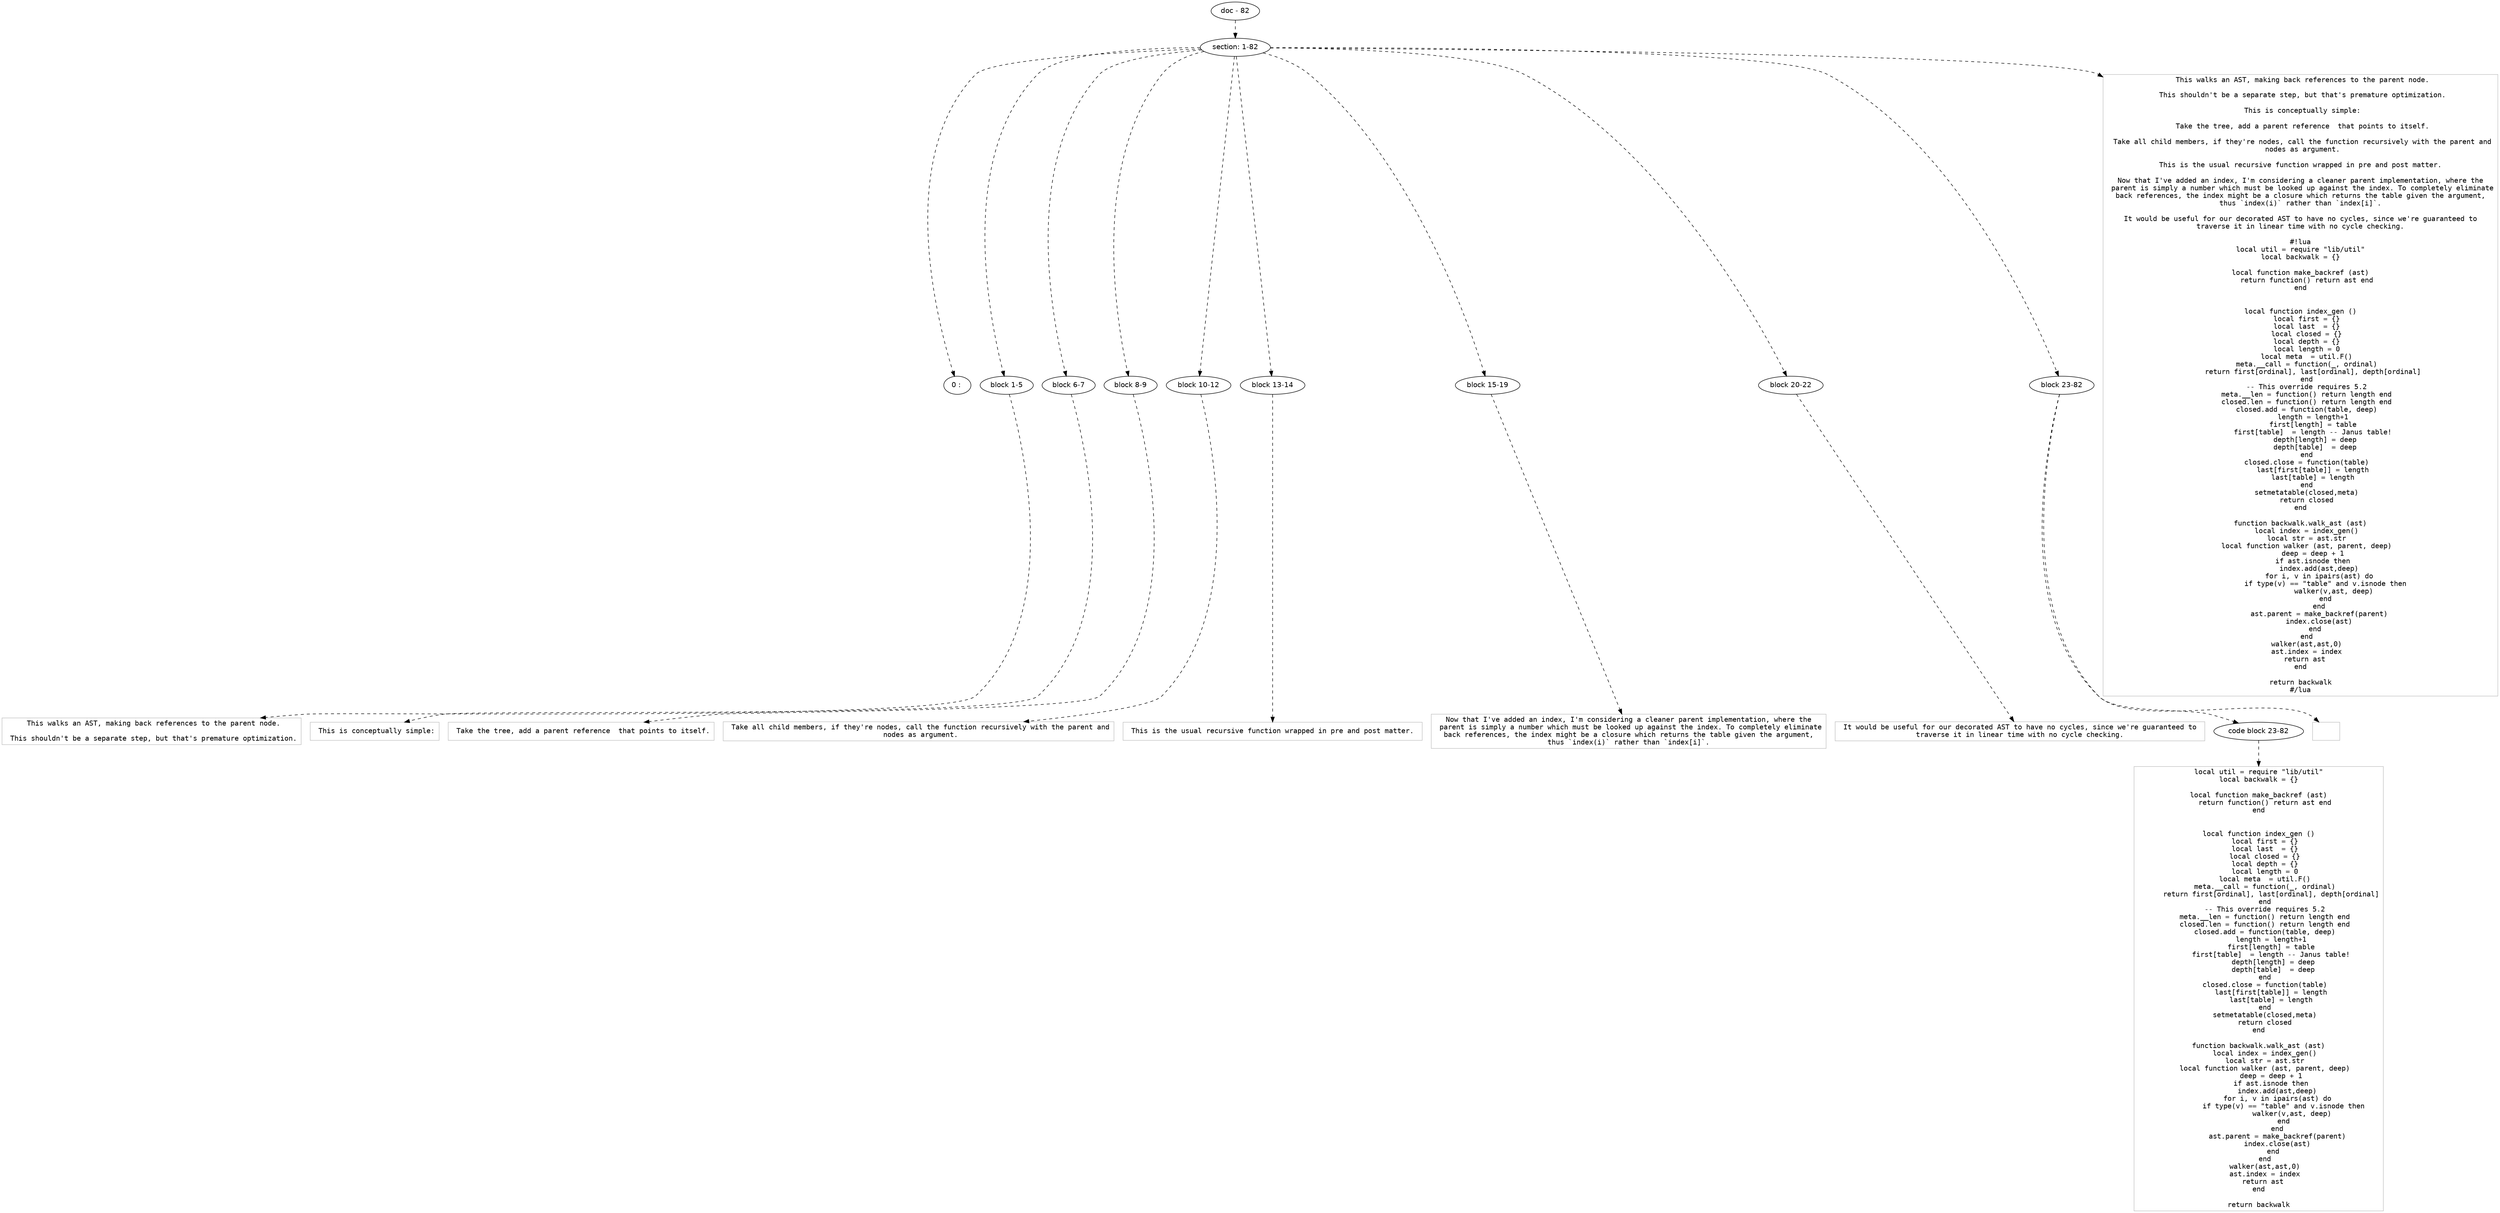 digraph hierarchy {

node [fontname=Helvetica]
edge [style=dashed]

doc_0 [label="doc - 82"]


doc_0 -> { section_1}
{rank=same; section_1}

section_1 [label="section: 1-82"]


section_1 -> { header_2 block_3 block_4 block_5 block_6 block_7 block_8 block_9 block_10}
{rank=same; header_2 block_3 block_4 block_5 block_6 block_7 block_8 block_9 block_10}

header_2 [label="0 : "]

block_3 [label="block 1-5"]

block_4 [label="block 6-7"]

block_5 [label="block 8-9"]

block_6 [label="block 10-12"]

block_7 [label="block 13-14"]

block_8 [label="block 15-19"]

block_9 [label="block 20-22"]

block_10 [label="block 23-82"]


block_3 -> leaf_11
leaf_11  [color=Gray,shape=rectangle,fontname=Inconsolata,label=" This walks an AST, making back references to the parent node.
 
 This shouldn't be a separate step, but that's premature optimization.
"]
block_4 -> leaf_12
leaf_12  [color=Gray,shape=rectangle,fontname=Inconsolata,label=" This is conceptually simple:
"]
block_5 -> leaf_13
leaf_13  [color=Gray,shape=rectangle,fontname=Inconsolata,label=" Take the tree, add a parent reference  that points to itself.
"]
block_6 -> leaf_14
leaf_14  [color=Gray,shape=rectangle,fontname=Inconsolata,label=" Take all child members, if they're nodes, call the function recursively with the parent and
 nodes as argument.
"]
block_7 -> leaf_15
leaf_15  [color=Gray,shape=rectangle,fontname=Inconsolata,label=" This is the usual recursive function wrapped in pre and post matter. 
"]
block_8 -> leaf_16
leaf_16  [color=Gray,shape=rectangle,fontname=Inconsolata,label=" Now that I've added an index, I'm considering a cleaner parent implementation, where the 
 parent is simply a number which must be looked up against the index. To completely eliminate
 back references, the index might be a closure which returns the table given the argument, 
 thus `index(i)` rather than `index[i]`. 
"]
block_9 -> leaf_17
leaf_17  [color=Gray,shape=rectangle,fontname=Inconsolata,label=" It would be useful for our decorated AST to have no cycles, since we're guaranteed to 
 traverse it in linear time with no cycle checking. 
"]
block_10 -> { codeblock_18}
{rank=same; codeblock_18}

codeblock_18 [label="code block 23-82"]


codeblock_18 -> leaf_19
leaf_19  [color=Gray,shape=rectangle,fontname=Inconsolata,label="local util = require \"lib/util\"
local backwalk = {}

local function make_backref (ast)
   return function() return ast end
end


local function index_gen ()
   local first = {}
   local last  = {}
   local closed = {}
   local depth = {}
   local length = 0
   local meta  = util.F()
   meta.__call = function(_, ordinal)
      return first[ordinal], last[ordinal], depth[ordinal]
   end
   -- This override requires 5.2
   meta.__len = function() return length end
   closed.len = function() return length end
   closed.add = function(table, deep)
      length = length+1
      first[length] = table
      first[table]  = length -- Janus table!
       depth[length] = deep
       depth[table]  = deep
   end
   closed.close = function(table)
      last[first[table]] = length
      last[table] = length
   end
   setmetatable(closed,meta)
   return closed
end

function backwalk.walk_ast (ast)
   local index = index_gen()
   local str = ast.str
   local function walker (ast, parent, deep)
      deep = deep + 1
      if ast.isnode then
         index.add(ast,deep)
         for i, v in ipairs(ast) do
            if type(v) == \"table\" and v.isnode then
                walker(v,ast, deep)
            end
         end
         ast.parent = make_backref(parent)
         index.close(ast)
       end
   end
   walker(ast,ast,0)
   ast.index = index
   return ast 
end

return backwalk"]
block_10 -> leaf_20
leaf_20  [color=Gray,shape=rectangle,fontname=Inconsolata,label=""]
section_1 -> leaf_21
leaf_21  [color=Gray,shape=rectangle,fontname=Inconsolata,label=" This walks an AST, making back references to the parent node.
 
 This shouldn't be a separate step, but that's premature optimization.

 This is conceptually simple:

 Take the tree, add a parent reference  that points to itself.

 Take all child members, if they're nodes, call the function recursively with the parent and
 nodes as argument.

 This is the usual recursive function wrapped in pre and post matter. 

 Now that I've added an index, I'm considering a cleaner parent implementation, where the 
 parent is simply a number which must be looked up against the index. To completely eliminate
 back references, the index might be a closure which returns the table given the argument, 
 thus `index(i)` rather than `index[i]`. 

 It would be useful for our decorated AST to have no cycles, since we're guaranteed to 
 traverse it in linear time with no cycle checking. 

#!lua
local util = require \"lib/util\"
local backwalk = {}

local function make_backref (ast)
   return function() return ast end
end


local function index_gen ()
   local first = {}
   local last  = {}
   local closed = {}
   local depth = {}
   local length = 0
   local meta  = util.F()
   meta.__call = function(_, ordinal)
      return first[ordinal], last[ordinal], depth[ordinal]
   end
   -- This override requires 5.2
   meta.__len = function() return length end
   closed.len = function() return length end
   closed.add = function(table, deep)
      length = length+1
      first[length] = table
      first[table]  = length -- Janus table!
       depth[length] = deep
       depth[table]  = deep
   end
   closed.close = function(table)
      last[first[table]] = length
      last[table] = length
   end
   setmetatable(closed,meta)
   return closed
end

function backwalk.walk_ast (ast)
   local index = index_gen()
   local str = ast.str
   local function walker (ast, parent, deep)
      deep = deep + 1
      if ast.isnode then
         index.add(ast,deep)
         for i, v in ipairs(ast) do
            if type(v) == \"table\" and v.isnode then
                walker(v,ast, deep)
            end
         end
         ast.parent = make_backref(parent)
         index.close(ast)
       end
   end
   walker(ast,ast,0)
   ast.index = index
   return ast 
end

return backwalk
#/lua"]

}
